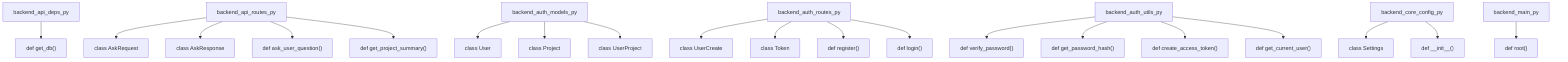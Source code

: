 graph TD
  backend_api_deps_py["backend_api_deps_py"]
  backend_api_deps_py --> backend_api_deps_py_get_db["def get_db()"]
  backend_api_routes_py["backend_api_routes_py"]
  backend_api_routes_py --> backend_api_routes_py_AskRequest["class AskRequest"]
  backend_api_routes_py --> backend_api_routes_py_AskResponse["class AskResponse"]
  backend_api_routes_py --> backend_api_routes_py_ask_user_question["def ask_user_question()"]
  backend_api_routes_py --> backend_api_routes_py_get_project_summary["def get_project_summary()"]
  backend_auth_models_py["backend_auth_models_py"]
  backend_auth_models_py --> backend_auth_models_py_User["class User"]
  backend_auth_models_py --> backend_auth_models_py_Project["class Project"]
  backend_auth_models_py --> backend_auth_models_py_UserProject["class UserProject"]
  backend_auth_routes_py["backend_auth_routes_py"]
  backend_auth_routes_py --> backend_auth_routes_py_UserCreate["class UserCreate"]
  backend_auth_routes_py --> backend_auth_routes_py_Token["class Token"]
  backend_auth_routes_py --> backend_auth_routes_py_register["def register()"]
  backend_auth_routes_py --> backend_auth_routes_py_login["def login()"]
  backend_auth_utils_py["backend_auth_utils_py"]
  backend_auth_utils_py --> backend_auth_utils_py_verify_password["def verify_password()"]
  backend_auth_utils_py --> backend_auth_utils_py_get_password_hash["def get_password_hash()"]
  backend_auth_utils_py --> backend_auth_utils_py_create_access_token["def create_access_token()"]
  backend_auth_utils_py --> backend_auth_utils_py_get_current_user["def get_current_user()"]
  backend_core_config_py["backend_core_config_py"]
  backend_core_config_py --> backend_core_config_py_Settings["class Settings"]
  backend_core_config_py --> backend_core_config_py___init__["def __init__()"]
  backend_main_py["backend_main_py"]
  backend_main_py --> backend_main_py_root["def root()"]